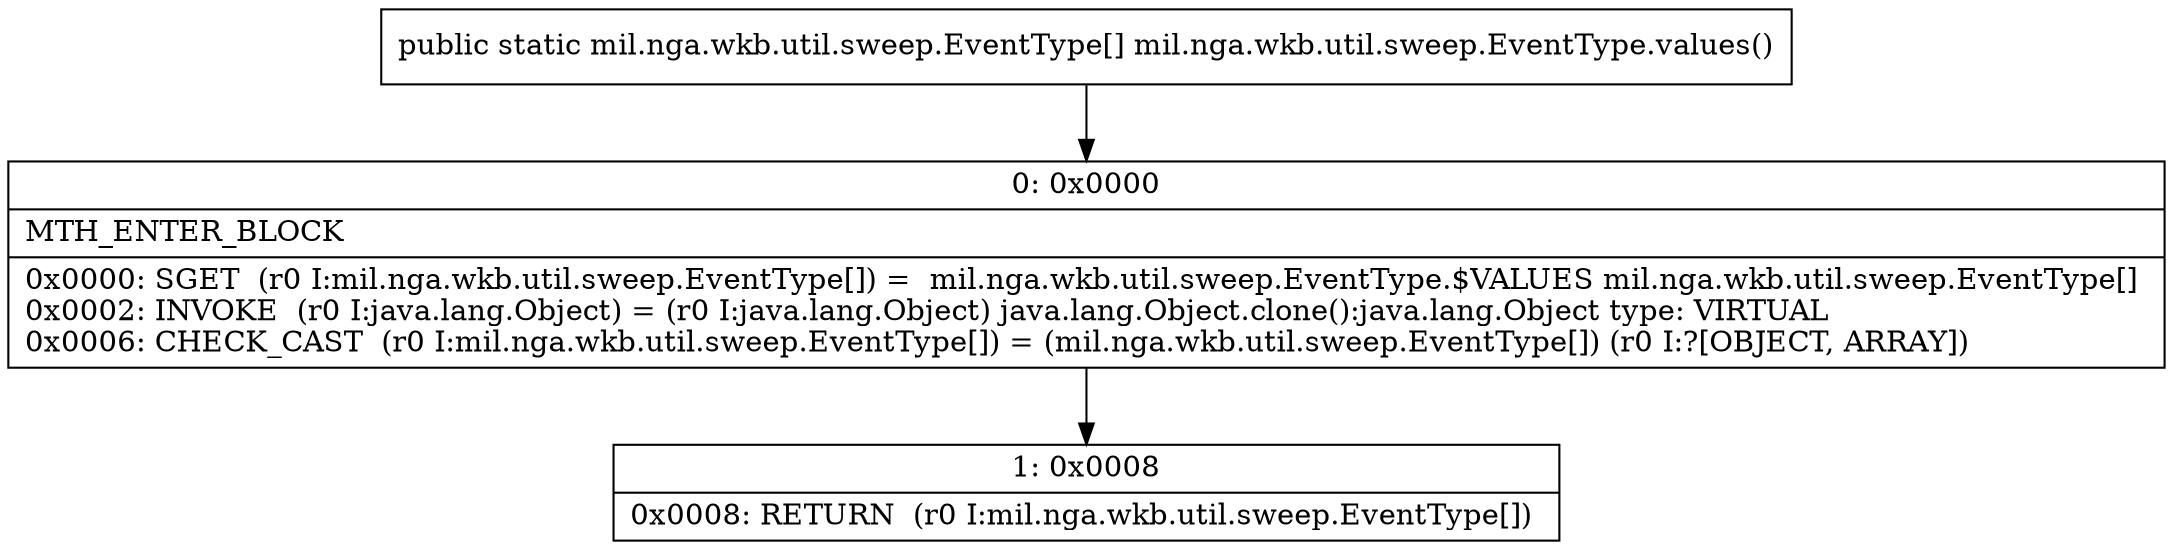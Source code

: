 digraph "CFG formil.nga.wkb.util.sweep.EventType.values()[Lmil\/nga\/wkb\/util\/sweep\/EventType;" {
Node_0 [shape=record,label="{0\:\ 0x0000|MTH_ENTER_BLOCK\l|0x0000: SGET  (r0 I:mil.nga.wkb.util.sweep.EventType[]) =  mil.nga.wkb.util.sweep.EventType.$VALUES mil.nga.wkb.util.sweep.EventType[] \l0x0002: INVOKE  (r0 I:java.lang.Object) = (r0 I:java.lang.Object) java.lang.Object.clone():java.lang.Object type: VIRTUAL \l0x0006: CHECK_CAST  (r0 I:mil.nga.wkb.util.sweep.EventType[]) = (mil.nga.wkb.util.sweep.EventType[]) (r0 I:?[OBJECT, ARRAY]) \l}"];
Node_1 [shape=record,label="{1\:\ 0x0008|0x0008: RETURN  (r0 I:mil.nga.wkb.util.sweep.EventType[]) \l}"];
MethodNode[shape=record,label="{public static mil.nga.wkb.util.sweep.EventType[] mil.nga.wkb.util.sweep.EventType.values() }"];
MethodNode -> Node_0;
Node_0 -> Node_1;
}

